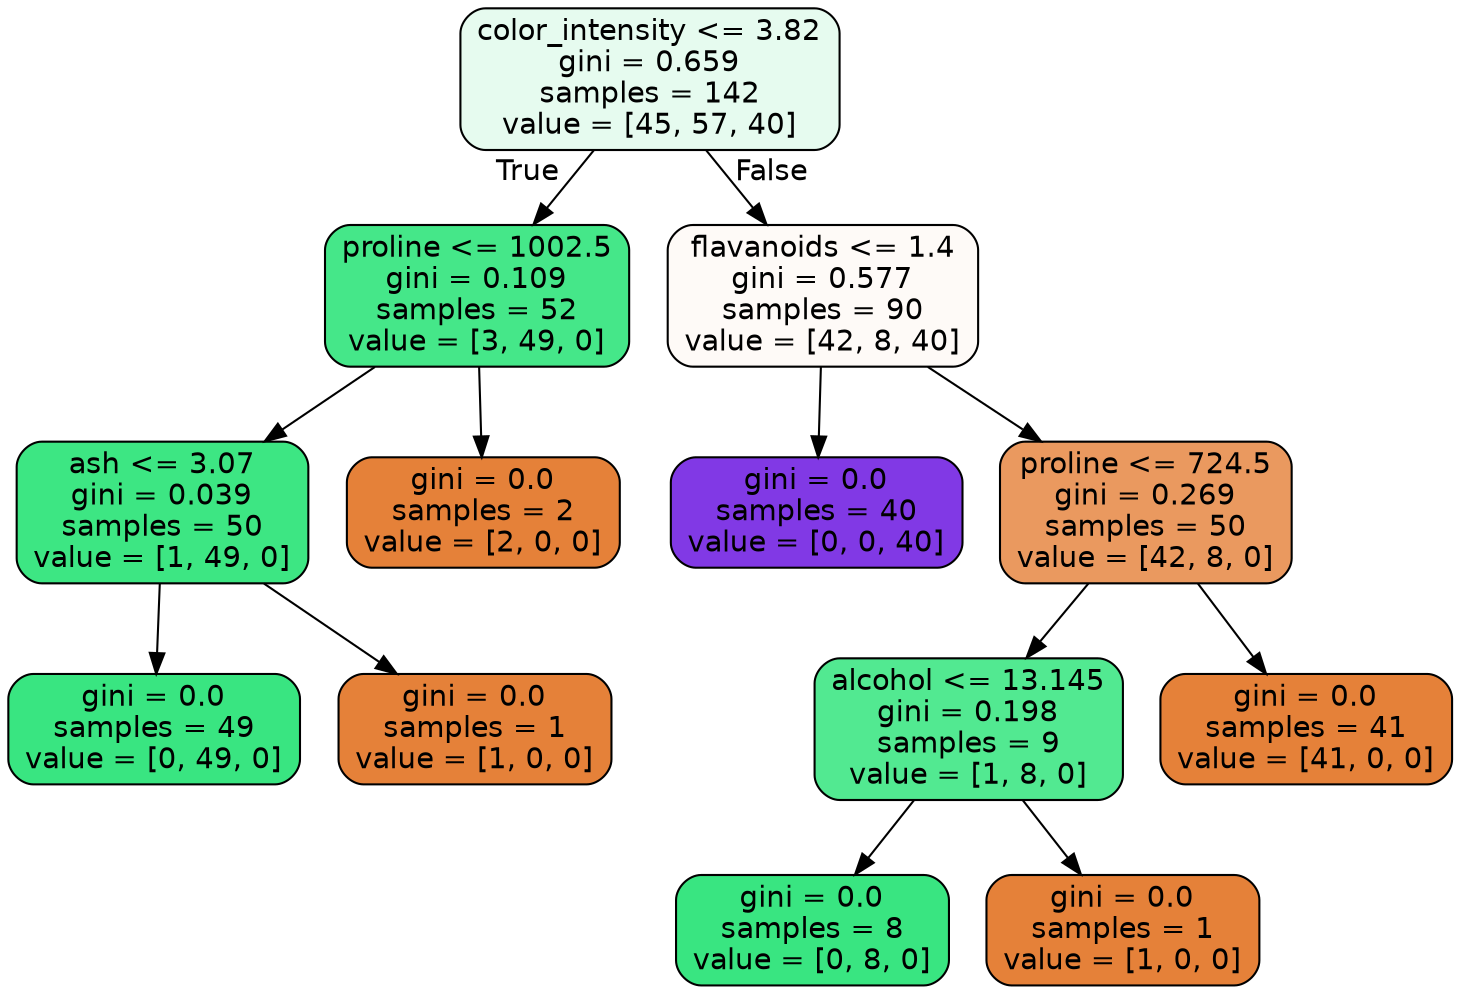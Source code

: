 digraph Tree {
node [shape=box, style="filled, rounded", color="black", fontname=helvetica] ;
edge [fontname=helvetica] ;
0 [label="color_intensity <= 3.82\ngini = 0.659\nsamples = 142\nvalue = [45, 57, 40]", fillcolor="#39e58120"] ;
1 [label="proline <= 1002.5\ngini = 0.109\nsamples = 52\nvalue = [3, 49, 0]", fillcolor="#39e581ef"] ;
0 -> 1 [labeldistance=2.5, labelangle=45, headlabel="True"] ;
2 [label="ash <= 3.07\ngini = 0.039\nsamples = 50\nvalue = [1, 49, 0]", fillcolor="#39e581fa"] ;
1 -> 2 ;
3 [label="gini = 0.0\nsamples = 49\nvalue = [0, 49, 0]", fillcolor="#39e581ff"] ;
2 -> 3 ;
4 [label="gini = 0.0\nsamples = 1\nvalue = [1, 0, 0]", fillcolor="#e58139ff"] ;
2 -> 4 ;
5 [label="gini = 0.0\nsamples = 2\nvalue = [2, 0, 0]", fillcolor="#e58139ff"] ;
1 -> 5 ;
6 [label="flavanoids <= 1.4\ngini = 0.577\nsamples = 90\nvalue = [42, 8, 40]", fillcolor="#e581390a"] ;
0 -> 6 [labeldistance=2.5, labelangle=-45, headlabel="False"] ;
7 [label="gini = 0.0\nsamples = 40\nvalue = [0, 0, 40]", fillcolor="#8139e5ff"] ;
6 -> 7 ;
8 [label="proline <= 724.5\ngini = 0.269\nsamples = 50\nvalue = [42, 8, 0]", fillcolor="#e58139ce"] ;
6 -> 8 ;
9 [label="alcohol <= 13.145\ngini = 0.198\nsamples = 9\nvalue = [1, 8, 0]", fillcolor="#39e581df"] ;
8 -> 9 ;
10 [label="gini = 0.0\nsamples = 8\nvalue = [0, 8, 0]", fillcolor="#39e581ff"] ;
9 -> 10 ;
11 [label="gini = 0.0\nsamples = 1\nvalue = [1, 0, 0]", fillcolor="#e58139ff"] ;
9 -> 11 ;
12 [label="gini = 0.0\nsamples = 41\nvalue = [41, 0, 0]", fillcolor="#e58139ff"] ;
8 -> 12 ;
}